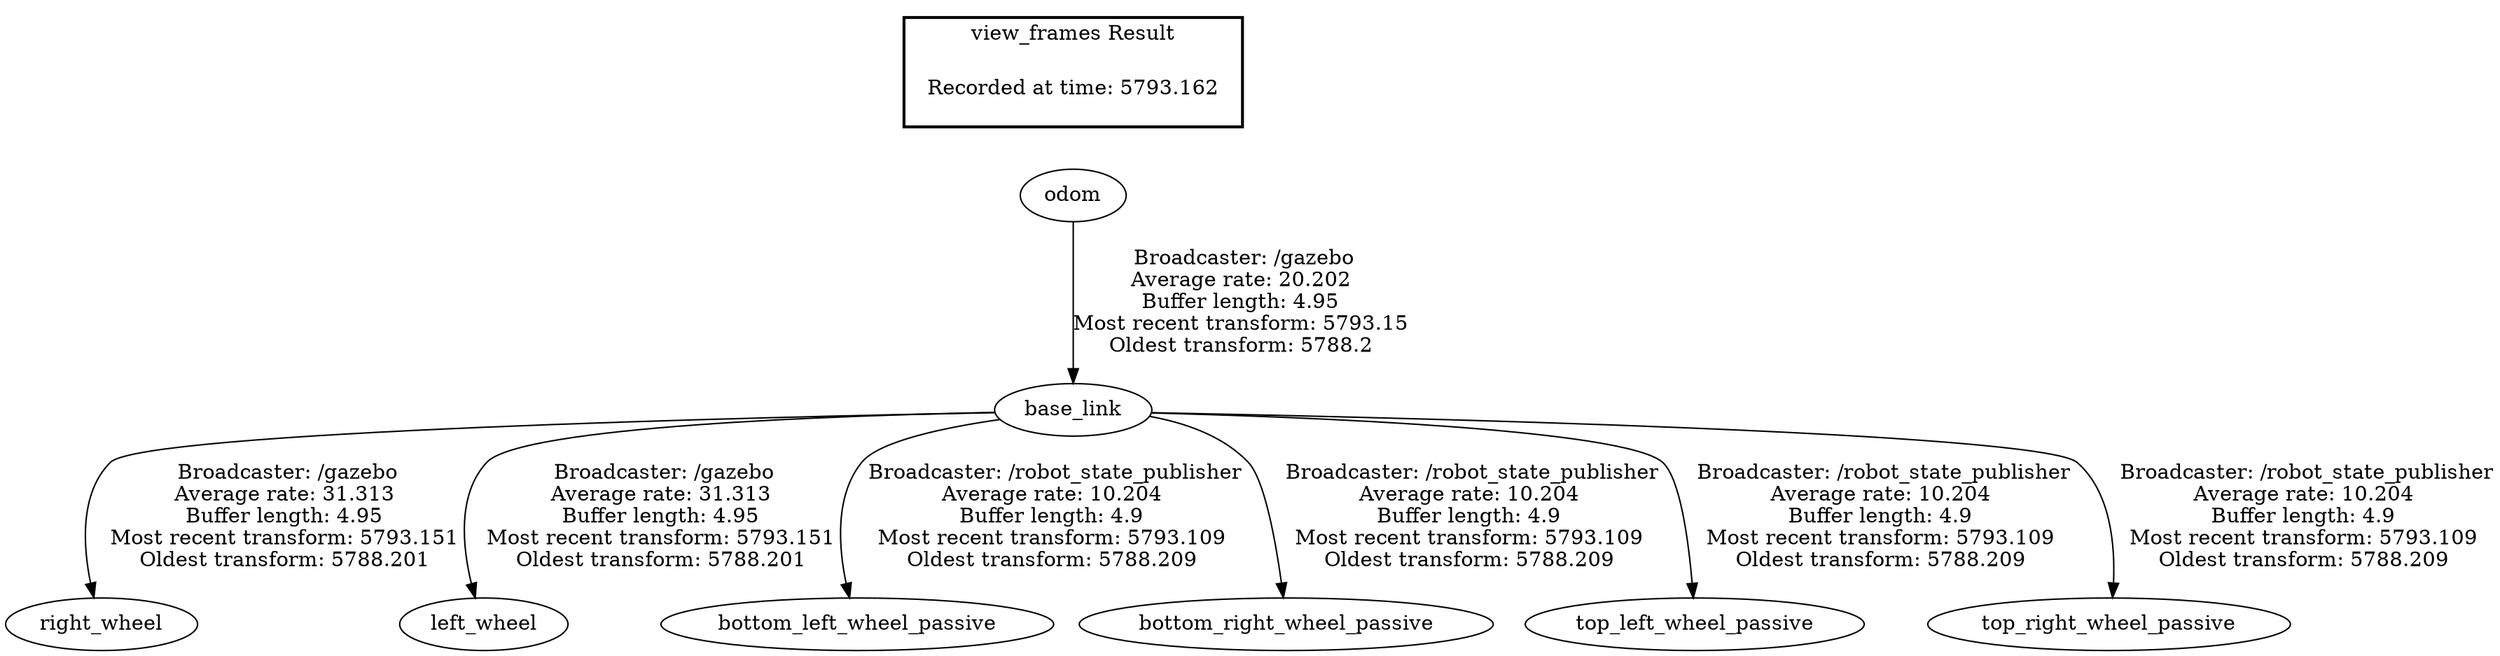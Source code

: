 digraph G {
"odom" -> "base_link"[label=" Broadcaster: /gazebo\nAverage rate: 20.202\nBuffer length: 4.95\nMost recent transform: 5793.15\nOldest transform: 5788.2\n"];
"base_link" -> "right_wheel"[label=" Broadcaster: /gazebo\nAverage rate: 31.313\nBuffer length: 4.95\nMost recent transform: 5793.151\nOldest transform: 5788.201\n"];
"base_link" -> "left_wheel"[label=" Broadcaster: /gazebo\nAverage rate: 31.313\nBuffer length: 4.95\nMost recent transform: 5793.151\nOldest transform: 5788.201\n"];
"base_link" -> "bottom_left_wheel_passive"[label=" Broadcaster: /robot_state_publisher\nAverage rate: 10.204\nBuffer length: 4.9\nMost recent transform: 5793.109\nOldest transform: 5788.209\n"];
"base_link" -> "bottom_right_wheel_passive"[label=" Broadcaster: /robot_state_publisher\nAverage rate: 10.204\nBuffer length: 4.9\nMost recent transform: 5793.109\nOldest transform: 5788.209\n"];
"base_link" -> "top_left_wheel_passive"[label=" Broadcaster: /robot_state_publisher\nAverage rate: 10.204\nBuffer length: 4.9\nMost recent transform: 5793.109\nOldest transform: 5788.209\n"];
"base_link" -> "top_right_wheel_passive"[label=" Broadcaster: /robot_state_publisher\nAverage rate: 10.204\nBuffer length: 4.9\nMost recent transform: 5793.109\nOldest transform: 5788.209\n"];
edge [style=invis];
 subgraph cluster_legend { style=bold; color=black; label ="view_frames Result";
"Recorded at time: 5793.162"[ shape=plaintext ] ;
}->"odom";
}